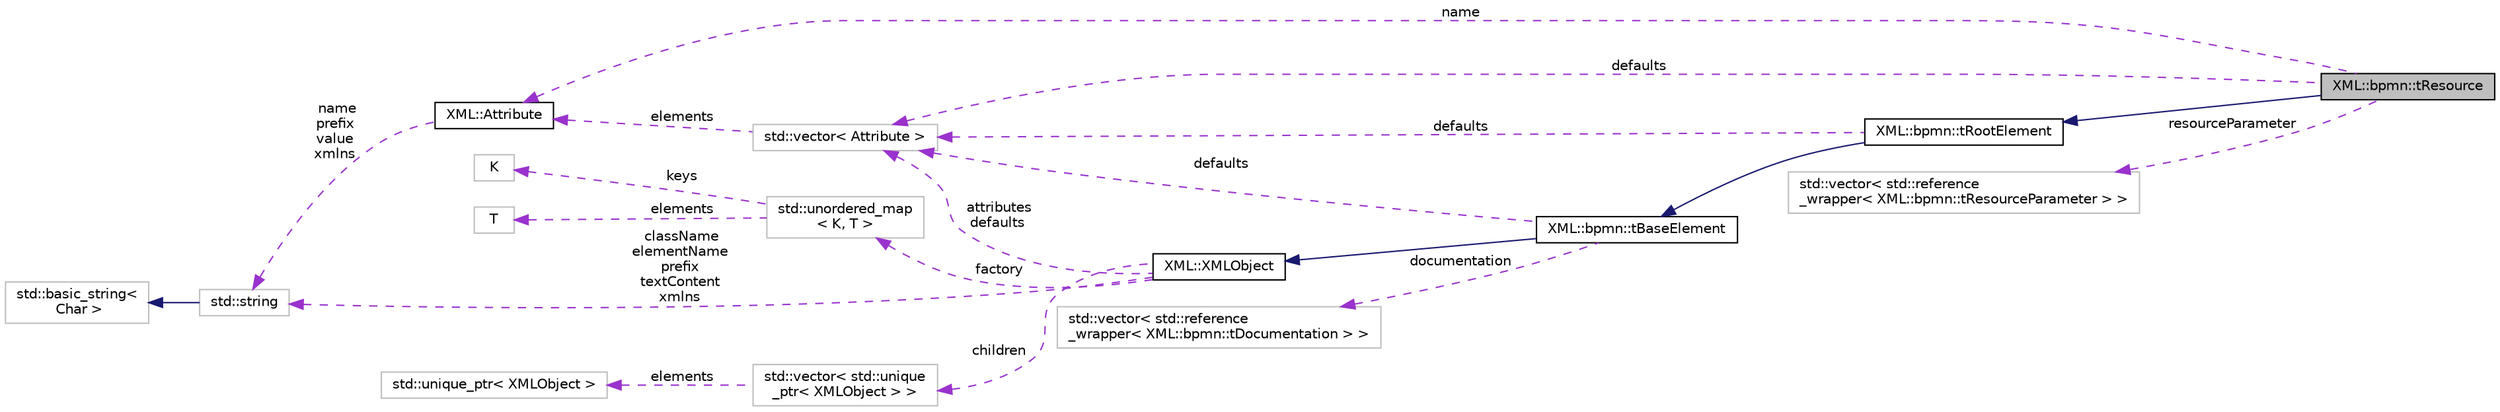 digraph "XML::bpmn::tResource"
{
 // LATEX_PDF_SIZE
  edge [fontname="Helvetica",fontsize="10",labelfontname="Helvetica",labelfontsize="10"];
  node [fontname="Helvetica",fontsize="10",shape=record];
  rankdir="LR";
  Node1 [label="XML::bpmn::tResource",height=0.2,width=0.4,color="black", fillcolor="grey75", style="filled", fontcolor="black",tooltip=" "];
  Node2 -> Node1 [dir="back",color="midnightblue",fontsize="10",style="solid",fontname="Helvetica"];
  Node2 [label="XML::bpmn::tRootElement",height=0.2,width=0.4,color="black", fillcolor="white", style="filled",URL="$classXML_1_1bpmn_1_1tRootElement.html",tooltip=" "];
  Node3 -> Node2 [dir="back",color="midnightblue",fontsize="10",style="solid",fontname="Helvetica"];
  Node3 [label="XML::bpmn::tBaseElement",height=0.2,width=0.4,color="black", fillcolor="white", style="filled",URL="$classXML_1_1bpmn_1_1tBaseElement.html",tooltip=" "];
  Node4 -> Node3 [dir="back",color="midnightblue",fontsize="10",style="solid",fontname="Helvetica"];
  Node4 [label="XML::XMLObject",height=0.2,width=0.4,color="black", fillcolor="white", style="filled",URL="$classXML_1_1XMLObject.html",tooltip=" "];
  Node5 -> Node4 [dir="back",color="darkorchid3",fontsize="10",style="dashed",label=" attributes\ndefaults" ,fontname="Helvetica"];
  Node5 [label="std::vector\< Attribute \>",height=0.2,width=0.4,color="grey75", fillcolor="white", style="filled",tooltip=" "];
  Node6 -> Node5 [dir="back",color="darkorchid3",fontsize="10",style="dashed",label=" elements" ,fontname="Helvetica"];
  Node6 [label="XML::Attribute",height=0.2,width=0.4,color="black", fillcolor="white", style="filled",URL="$structXML_1_1Attribute.html",tooltip=" "];
  Node7 -> Node6 [dir="back",color="darkorchid3",fontsize="10",style="dashed",label=" name\nprefix\nvalue\nxmlns" ,fontname="Helvetica"];
  Node7 [label="std::string",height=0.2,width=0.4,color="grey75", fillcolor="white", style="filled",tooltip=" "];
  Node8 -> Node7 [dir="back",color="midnightblue",fontsize="10",style="solid",fontname="Helvetica"];
  Node8 [label="std::basic_string\<\l Char \>",height=0.2,width=0.4,color="grey75", fillcolor="white", style="filled",tooltip=" "];
  Node7 -> Node4 [dir="back",color="darkorchid3",fontsize="10",style="dashed",label=" className\nelementName\nprefix\ntextContent\nxmlns" ,fontname="Helvetica"];
  Node9 -> Node4 [dir="back",color="darkorchid3",fontsize="10",style="dashed",label=" children" ,fontname="Helvetica"];
  Node9 [label="std::vector\< std::unique\l_ptr\< XMLObject \> \>",height=0.2,width=0.4,color="grey75", fillcolor="white", style="filled",tooltip=" "];
  Node10 -> Node9 [dir="back",color="darkorchid3",fontsize="10",style="dashed",label=" elements" ,fontname="Helvetica"];
  Node10 [label="std::unique_ptr\< XMLObject \>",height=0.2,width=0.4,color="grey75", fillcolor="white", style="filled",tooltip=" "];
  Node11 -> Node4 [dir="back",color="darkorchid3",fontsize="10",style="dashed",label=" factory" ,fontname="Helvetica"];
  Node11 [label="std::unordered_map\l\< K, T \>",height=0.2,width=0.4,color="grey75", fillcolor="white", style="filled",tooltip=" "];
  Node12 -> Node11 [dir="back",color="darkorchid3",fontsize="10",style="dashed",label=" keys" ,fontname="Helvetica"];
  Node12 [label="K",height=0.2,width=0.4,color="grey75", fillcolor="white", style="filled",tooltip=" "];
  Node13 -> Node11 [dir="back",color="darkorchid3",fontsize="10",style="dashed",label=" elements" ,fontname="Helvetica"];
  Node13 [label="T",height=0.2,width=0.4,color="grey75", fillcolor="white", style="filled",tooltip=" "];
  Node14 -> Node3 [dir="back",color="darkorchid3",fontsize="10",style="dashed",label=" documentation" ,fontname="Helvetica"];
  Node14 [label="std::vector\< std::reference\l_wrapper\< XML::bpmn::tDocumentation \> \>",height=0.2,width=0.4,color="grey75", fillcolor="white", style="filled",tooltip=" "];
  Node5 -> Node3 [dir="back",color="darkorchid3",fontsize="10",style="dashed",label=" defaults" ,fontname="Helvetica"];
  Node5 -> Node2 [dir="back",color="darkorchid3",fontsize="10",style="dashed",label=" defaults" ,fontname="Helvetica"];
  Node6 -> Node1 [dir="back",color="darkorchid3",fontsize="10",style="dashed",label=" name" ,fontname="Helvetica"];
  Node5 -> Node1 [dir="back",color="darkorchid3",fontsize="10",style="dashed",label=" defaults" ,fontname="Helvetica"];
  Node15 -> Node1 [dir="back",color="darkorchid3",fontsize="10",style="dashed",label=" resourceParameter" ,fontname="Helvetica"];
  Node15 [label="std::vector\< std::reference\l_wrapper\< XML::bpmn::tResourceParameter \> \>",height=0.2,width=0.4,color="grey75", fillcolor="white", style="filled",tooltip=" "];
}

